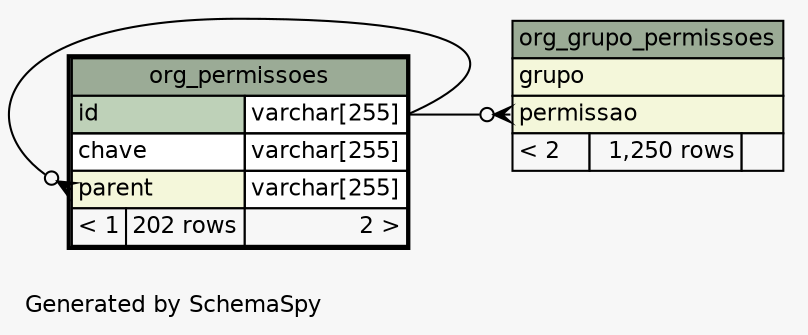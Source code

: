 // dot 2.38.0 on Windows 10 10.0
// SchemaSpy rev 590
digraph "oneDegreeRelationshipsDiagram" {
  graph [
    rankdir="RL"
    bgcolor="#f7f7f7"
    label="\nGenerated by SchemaSpy"
    labeljust="l"
    nodesep="0.18"
    ranksep="0.46"
    fontname="Helvetica"
    fontsize="11"
  ];
  node [
    fontname="Helvetica"
    fontsize="11"
    shape="plaintext"
  ];
  edge [
    arrowsize="0.8"
  ];
  "org_grupo_permissoes":"permissao":w -> "org_permissoes":"id.type":e [arrowhead=none dir=back arrowtail=crowodot];
  "org_permissoes":"parent":w -> "org_permissoes":"id.type":e [arrowhead=none dir=back arrowtail=crowodot];
  "org_grupo_permissoes" [
    label=<
    <TABLE BORDER="0" CELLBORDER="1" CELLSPACING="0" BGCOLOR="#ffffff">
      <TR><TD COLSPAN="3" BGCOLOR="#9bab96" ALIGN="CENTER">org_grupo_permissoes</TD></TR>
      <TR><TD PORT="grupo" COLSPAN="3" BGCOLOR="#f4f7da" ALIGN="LEFT">grupo</TD></TR>
      <TR><TD PORT="permissao" COLSPAN="3" BGCOLOR="#f4f7da" ALIGN="LEFT">permissao</TD></TR>
      <TR><TD ALIGN="LEFT" BGCOLOR="#f7f7f7">&lt; 2</TD><TD ALIGN="RIGHT" BGCOLOR="#f7f7f7">1,250 rows</TD><TD ALIGN="RIGHT" BGCOLOR="#f7f7f7">  </TD></TR>
    </TABLE>>
    URL="org_grupo_permissoes.html"
    tooltip="org_grupo_permissoes"
  ];
  "org_permissoes" [
    label=<
    <TABLE BORDER="2" CELLBORDER="1" CELLSPACING="0" BGCOLOR="#ffffff">
      <TR><TD COLSPAN="3" BGCOLOR="#9bab96" ALIGN="CENTER">org_permissoes</TD></TR>
      <TR><TD PORT="id" COLSPAN="2" BGCOLOR="#bed1b8" ALIGN="LEFT">id</TD><TD PORT="id.type" ALIGN="LEFT">varchar[255]</TD></TR>
      <TR><TD PORT="chave" COLSPAN="2" ALIGN="LEFT">chave</TD><TD PORT="chave.type" ALIGN="LEFT">varchar[255]</TD></TR>
      <TR><TD PORT="parent" COLSPAN="2" BGCOLOR="#f4f7da" ALIGN="LEFT">parent</TD><TD PORT="parent.type" ALIGN="LEFT">varchar[255]</TD></TR>
      <TR><TD ALIGN="LEFT" BGCOLOR="#f7f7f7">&lt; 1</TD><TD ALIGN="RIGHT" BGCOLOR="#f7f7f7">202 rows</TD><TD ALIGN="RIGHT" BGCOLOR="#f7f7f7">2 &gt;</TD></TR>
    </TABLE>>
    URL="org_permissoes.html"
    tooltip="org_permissoes"
  ];
}
